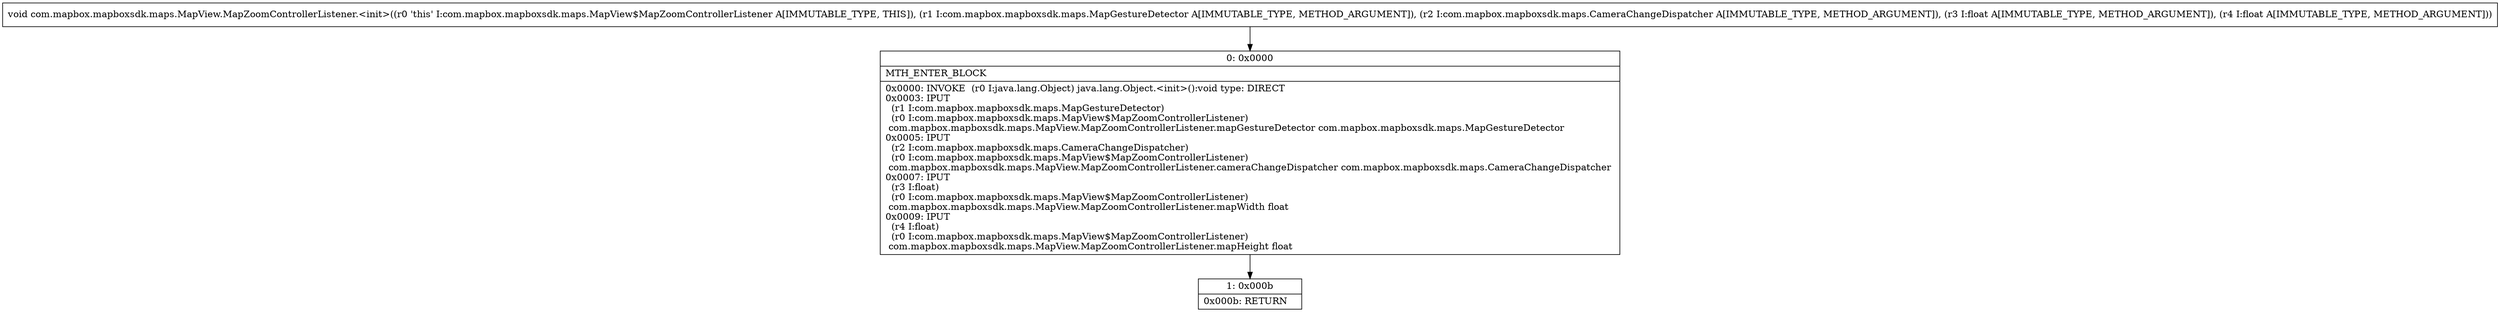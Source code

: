 digraph "CFG forcom.mapbox.mapboxsdk.maps.MapView.MapZoomControllerListener.\<init\>(Lcom\/mapbox\/mapboxsdk\/maps\/MapGestureDetector;Lcom\/mapbox\/mapboxsdk\/maps\/CameraChangeDispatcher;FF)V" {
Node_0 [shape=record,label="{0\:\ 0x0000|MTH_ENTER_BLOCK\l|0x0000: INVOKE  (r0 I:java.lang.Object) java.lang.Object.\<init\>():void type: DIRECT \l0x0003: IPUT  \l  (r1 I:com.mapbox.mapboxsdk.maps.MapGestureDetector)\l  (r0 I:com.mapbox.mapboxsdk.maps.MapView$MapZoomControllerListener)\l com.mapbox.mapboxsdk.maps.MapView.MapZoomControllerListener.mapGestureDetector com.mapbox.mapboxsdk.maps.MapGestureDetector \l0x0005: IPUT  \l  (r2 I:com.mapbox.mapboxsdk.maps.CameraChangeDispatcher)\l  (r0 I:com.mapbox.mapboxsdk.maps.MapView$MapZoomControllerListener)\l com.mapbox.mapboxsdk.maps.MapView.MapZoomControllerListener.cameraChangeDispatcher com.mapbox.mapboxsdk.maps.CameraChangeDispatcher \l0x0007: IPUT  \l  (r3 I:float)\l  (r0 I:com.mapbox.mapboxsdk.maps.MapView$MapZoomControllerListener)\l com.mapbox.mapboxsdk.maps.MapView.MapZoomControllerListener.mapWidth float \l0x0009: IPUT  \l  (r4 I:float)\l  (r0 I:com.mapbox.mapboxsdk.maps.MapView$MapZoomControllerListener)\l com.mapbox.mapboxsdk.maps.MapView.MapZoomControllerListener.mapHeight float \l}"];
Node_1 [shape=record,label="{1\:\ 0x000b|0x000b: RETURN   \l}"];
MethodNode[shape=record,label="{void com.mapbox.mapboxsdk.maps.MapView.MapZoomControllerListener.\<init\>((r0 'this' I:com.mapbox.mapboxsdk.maps.MapView$MapZoomControllerListener A[IMMUTABLE_TYPE, THIS]), (r1 I:com.mapbox.mapboxsdk.maps.MapGestureDetector A[IMMUTABLE_TYPE, METHOD_ARGUMENT]), (r2 I:com.mapbox.mapboxsdk.maps.CameraChangeDispatcher A[IMMUTABLE_TYPE, METHOD_ARGUMENT]), (r3 I:float A[IMMUTABLE_TYPE, METHOD_ARGUMENT]), (r4 I:float A[IMMUTABLE_TYPE, METHOD_ARGUMENT])) }"];
MethodNode -> Node_0;
Node_0 -> Node_1;
}

